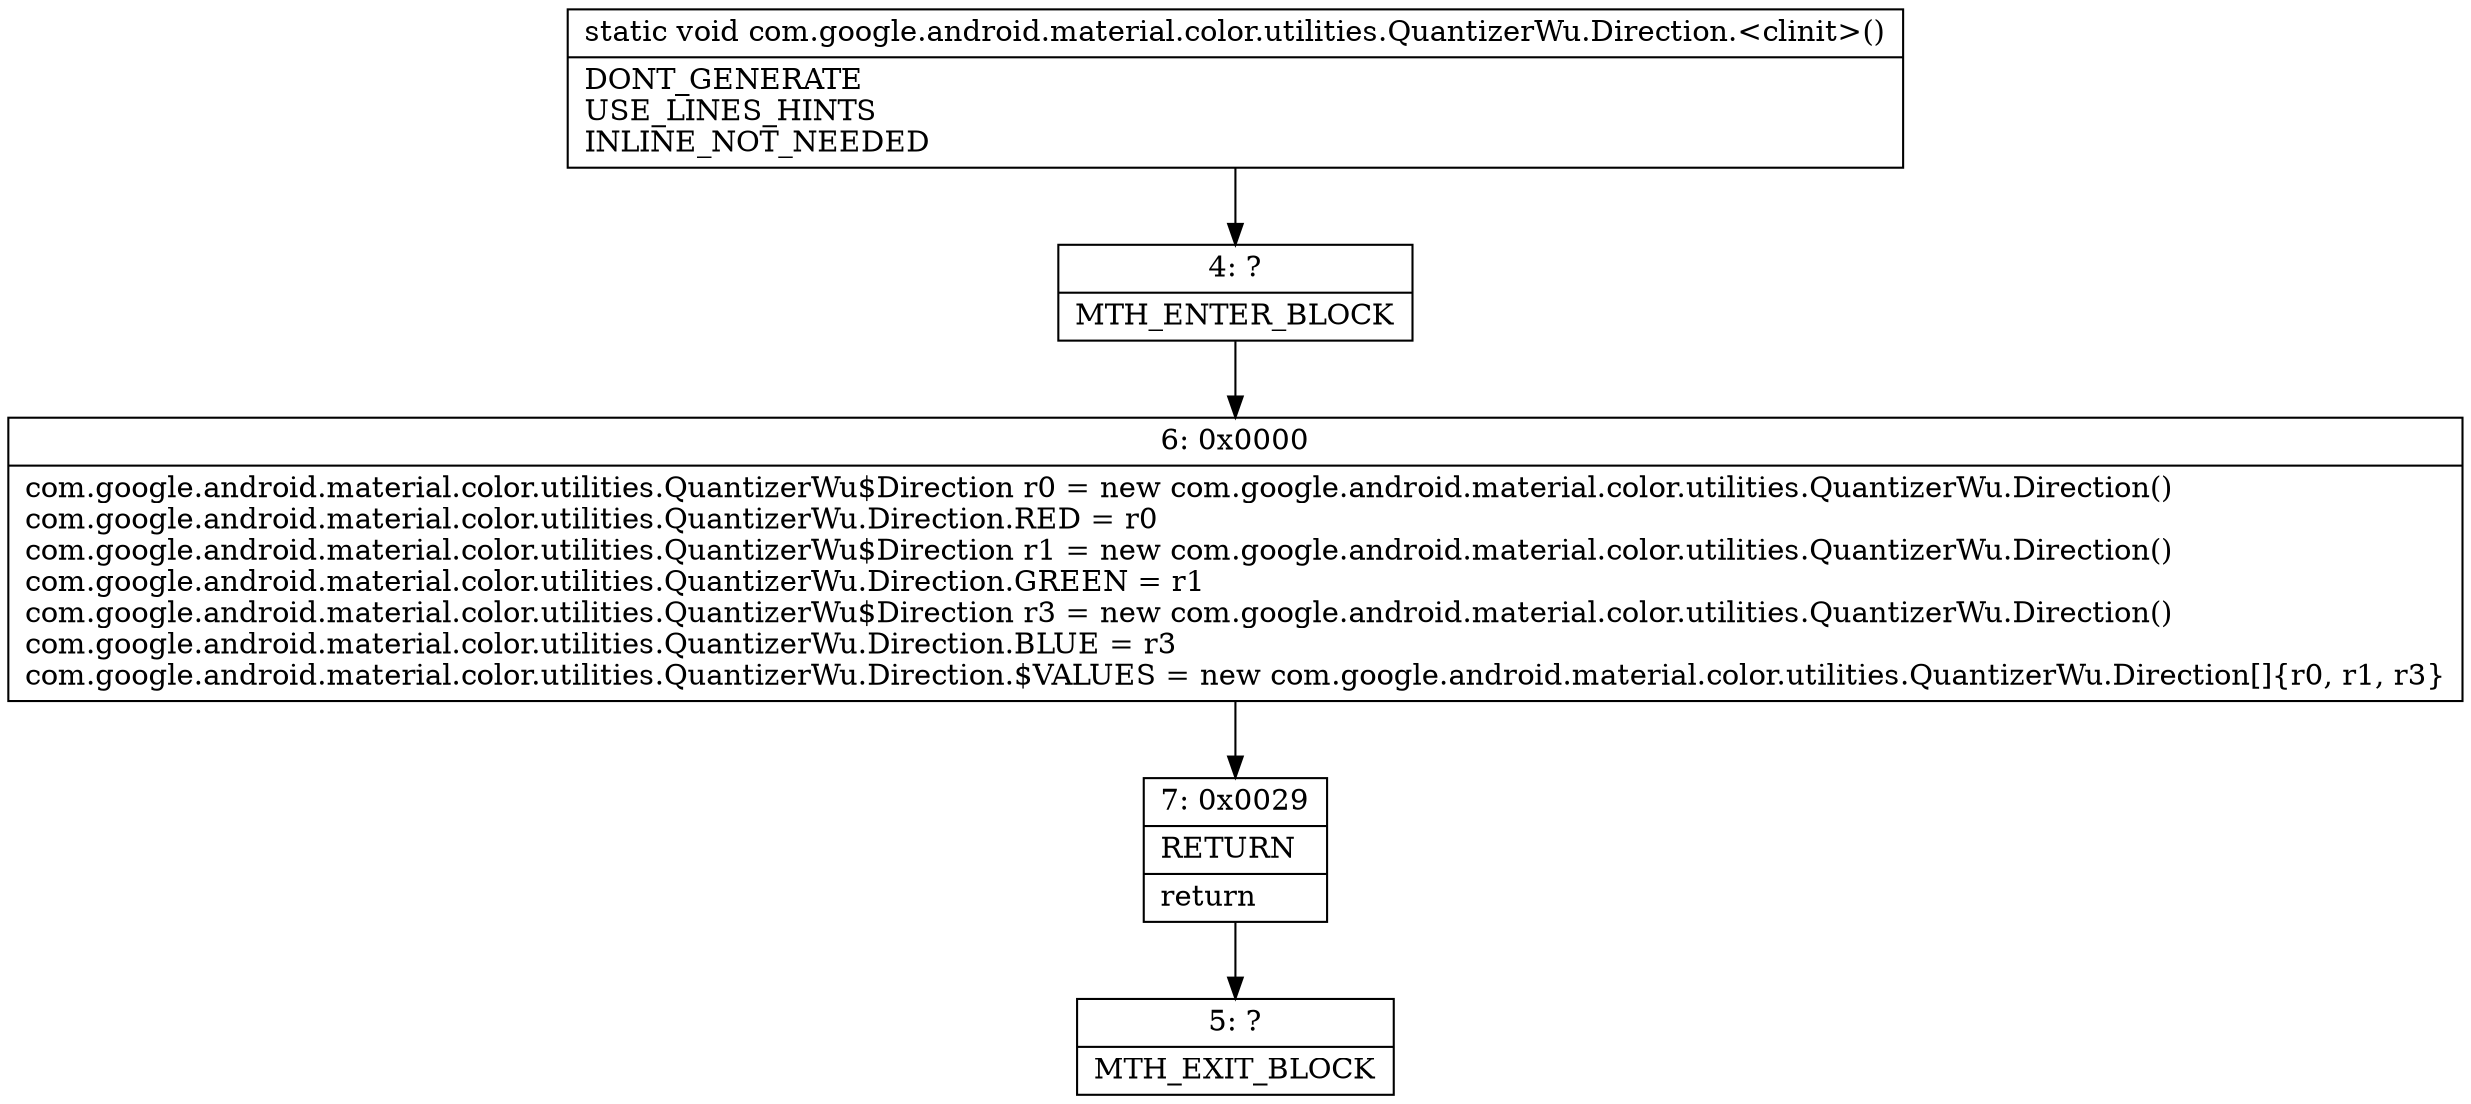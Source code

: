 digraph "CFG forcom.google.android.material.color.utilities.QuantizerWu.Direction.\<clinit\>()V" {
Node_4 [shape=record,label="{4\:\ ?|MTH_ENTER_BLOCK\l}"];
Node_6 [shape=record,label="{6\:\ 0x0000|com.google.android.material.color.utilities.QuantizerWu$Direction r0 = new com.google.android.material.color.utilities.QuantizerWu.Direction()\lcom.google.android.material.color.utilities.QuantizerWu.Direction.RED = r0\lcom.google.android.material.color.utilities.QuantizerWu$Direction r1 = new com.google.android.material.color.utilities.QuantizerWu.Direction()\lcom.google.android.material.color.utilities.QuantizerWu.Direction.GREEN = r1\lcom.google.android.material.color.utilities.QuantizerWu$Direction r3 = new com.google.android.material.color.utilities.QuantizerWu.Direction()\lcom.google.android.material.color.utilities.QuantizerWu.Direction.BLUE = r3\lcom.google.android.material.color.utilities.QuantizerWu.Direction.$VALUES = new com.google.android.material.color.utilities.QuantizerWu.Direction[]\{r0, r1, r3\}\l}"];
Node_7 [shape=record,label="{7\:\ 0x0029|RETURN\l|return\l}"];
Node_5 [shape=record,label="{5\:\ ?|MTH_EXIT_BLOCK\l}"];
MethodNode[shape=record,label="{static void com.google.android.material.color.utilities.QuantizerWu.Direction.\<clinit\>()  | DONT_GENERATE\lUSE_LINES_HINTS\lINLINE_NOT_NEEDED\l}"];
MethodNode -> Node_4;Node_4 -> Node_6;
Node_6 -> Node_7;
Node_7 -> Node_5;
}

